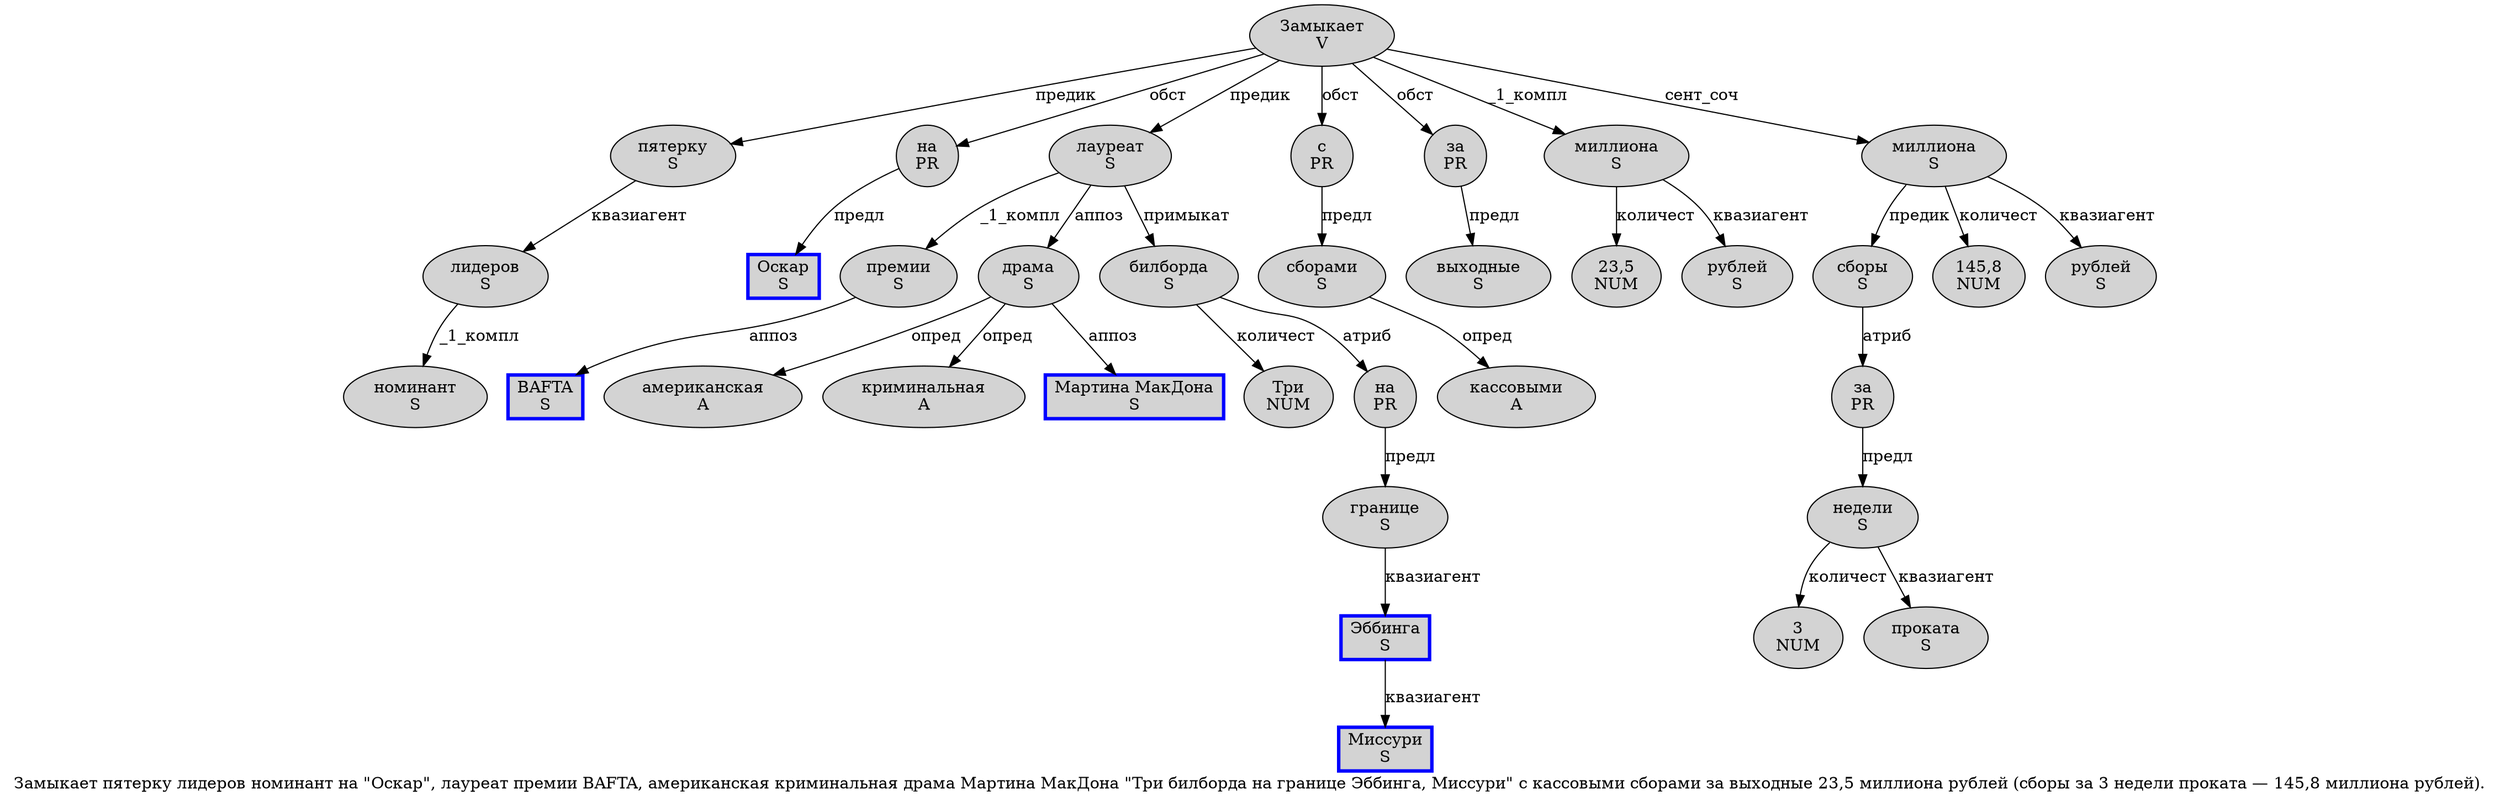 digraph SENTENCE_1306 {
	graph [label="Замыкает пятерку лидеров номинант на \"Оскар\", лауреат премии BAFTA, американская криминальная драма Мартина МакДона \"Три билборда на границе Эббинга, Миссури\" с кассовыми сборами за выходные 23,5 миллиона рублей (сборы за 3 недели проката — 145,8 миллиона рублей)."]
	node [style=filled]
		0 [label="Замыкает
V" color="" fillcolor=lightgray penwidth=1 shape=ellipse]
		1 [label="пятерку
S" color="" fillcolor=lightgray penwidth=1 shape=ellipse]
		2 [label="лидеров
S" color="" fillcolor=lightgray penwidth=1 shape=ellipse]
		3 [label="номинант
S" color="" fillcolor=lightgray penwidth=1 shape=ellipse]
		4 [label="на
PR" color="" fillcolor=lightgray penwidth=1 shape=ellipse]
		6 [label="Оскар
S" color=blue fillcolor=lightgray penwidth=3 shape=box]
		9 [label="лауреат
S" color="" fillcolor=lightgray penwidth=1 shape=ellipse]
		10 [label="премии
S" color="" fillcolor=lightgray penwidth=1 shape=ellipse]
		11 [label="BAFTA
S" color=blue fillcolor=lightgray penwidth=3 shape=box]
		13 [label="американская
A" color="" fillcolor=lightgray penwidth=1 shape=ellipse]
		14 [label="криминальная
A" color="" fillcolor=lightgray penwidth=1 shape=ellipse]
		15 [label="драма
S" color="" fillcolor=lightgray penwidth=1 shape=ellipse]
		16 [label="Мартина МакДона
S" color=blue fillcolor=lightgray penwidth=3 shape=box]
		18 [label="Три
NUM" color="" fillcolor=lightgray penwidth=1 shape=ellipse]
		19 [label="билборда
S" color="" fillcolor=lightgray penwidth=1 shape=ellipse]
		20 [label="на
PR" color="" fillcolor=lightgray penwidth=1 shape=ellipse]
		21 [label="границе
S" color="" fillcolor=lightgray penwidth=1 shape=ellipse]
		22 [label="Эббинга
S" color=blue fillcolor=lightgray penwidth=3 shape=box]
		24 [label="Миссури
S" color=blue fillcolor=lightgray penwidth=3 shape=box]
		26 [label="с
PR" color="" fillcolor=lightgray penwidth=1 shape=ellipse]
		27 [label="кассовыми
A" color="" fillcolor=lightgray penwidth=1 shape=ellipse]
		28 [label="сборами
S" color="" fillcolor=lightgray penwidth=1 shape=ellipse]
		29 [label="за
PR" color="" fillcolor=lightgray penwidth=1 shape=ellipse]
		30 [label="выходные
S" color="" fillcolor=lightgray penwidth=1 shape=ellipse]
		31 [label="23,5
NUM" color="" fillcolor=lightgray penwidth=1 shape=ellipse]
		32 [label="миллиона
S" color="" fillcolor=lightgray penwidth=1 shape=ellipse]
		33 [label="рублей
S" color="" fillcolor=lightgray penwidth=1 shape=ellipse]
		35 [label="сборы
S" color="" fillcolor=lightgray penwidth=1 shape=ellipse]
		36 [label="за
PR" color="" fillcolor=lightgray penwidth=1 shape=ellipse]
		37 [label="3
NUM" color="" fillcolor=lightgray penwidth=1 shape=ellipse]
		38 [label="недели
S" color="" fillcolor=lightgray penwidth=1 shape=ellipse]
		39 [label="проката
S" color="" fillcolor=lightgray penwidth=1 shape=ellipse]
		41 [label="145,8
NUM" color="" fillcolor=lightgray penwidth=1 shape=ellipse]
		42 [label="миллиона
S" color="" fillcolor=lightgray penwidth=1 shape=ellipse]
		43 [label="рублей
S" color="" fillcolor=lightgray penwidth=1 shape=ellipse]
			32 -> 31 [label="количест"]
			32 -> 33 [label="квазиагент"]
			42 -> 35 [label="предик"]
			42 -> 41 [label="количест"]
			42 -> 43 [label="квазиагент"]
			19 -> 18 [label="количест"]
			19 -> 20 [label="атриб"]
			36 -> 38 [label="предл"]
			26 -> 28 [label="предл"]
			1 -> 2 [label="квазиагент"]
			20 -> 21 [label="предл"]
			10 -> 11 [label="аппоз"]
			9 -> 10 [label="_1_компл"]
			9 -> 15 [label="аппоз"]
			9 -> 19 [label="примыкат"]
			0 -> 1 [label="предик"]
			0 -> 4 [label="обст"]
			0 -> 9 [label="предик"]
			0 -> 26 [label="обст"]
			0 -> 29 [label="обст"]
			0 -> 32 [label="_1_компл"]
			0 -> 42 [label="сент_соч"]
			28 -> 27 [label="опред"]
			22 -> 24 [label="квазиагент"]
			38 -> 37 [label="количест"]
			38 -> 39 [label="квазиагент"]
			35 -> 36 [label="атриб"]
			15 -> 13 [label="опред"]
			15 -> 14 [label="опред"]
			15 -> 16 [label="аппоз"]
			4 -> 6 [label="предл"]
			2 -> 3 [label="_1_компл"]
			21 -> 22 [label="квазиагент"]
			29 -> 30 [label="предл"]
}